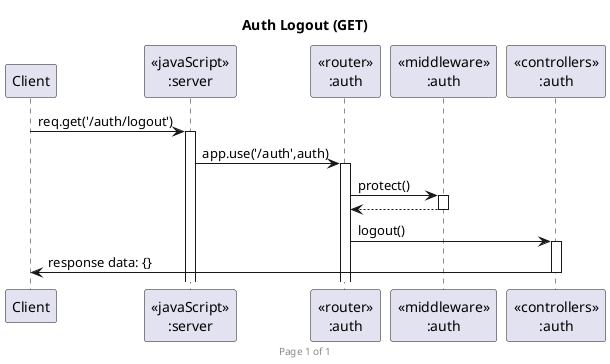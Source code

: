 @startuml Auth Logout (GET)

footer Page %page% of %lastpage%
title "Auth Logout (GET)"

participant "Client" as client
participant "<<javaScript>>\n:server" as server
participant "<<router>>\n:auth" as routerAuth
participant "<<middleware>>\n:auth" as middlewareAuth
participant "<<controllers>>\n:auth" as controllersAuth

client->server ++:req.get('/auth/logout')
server->routerAuth ++:app.use('/auth',auth)
routerAuth -> middlewareAuth ++:protect()
middlewareAuth --> routerAuth --:
routerAuth -> controllersAuth ++:logout()
controllersAuth->client --:response data: {}

@enduml
